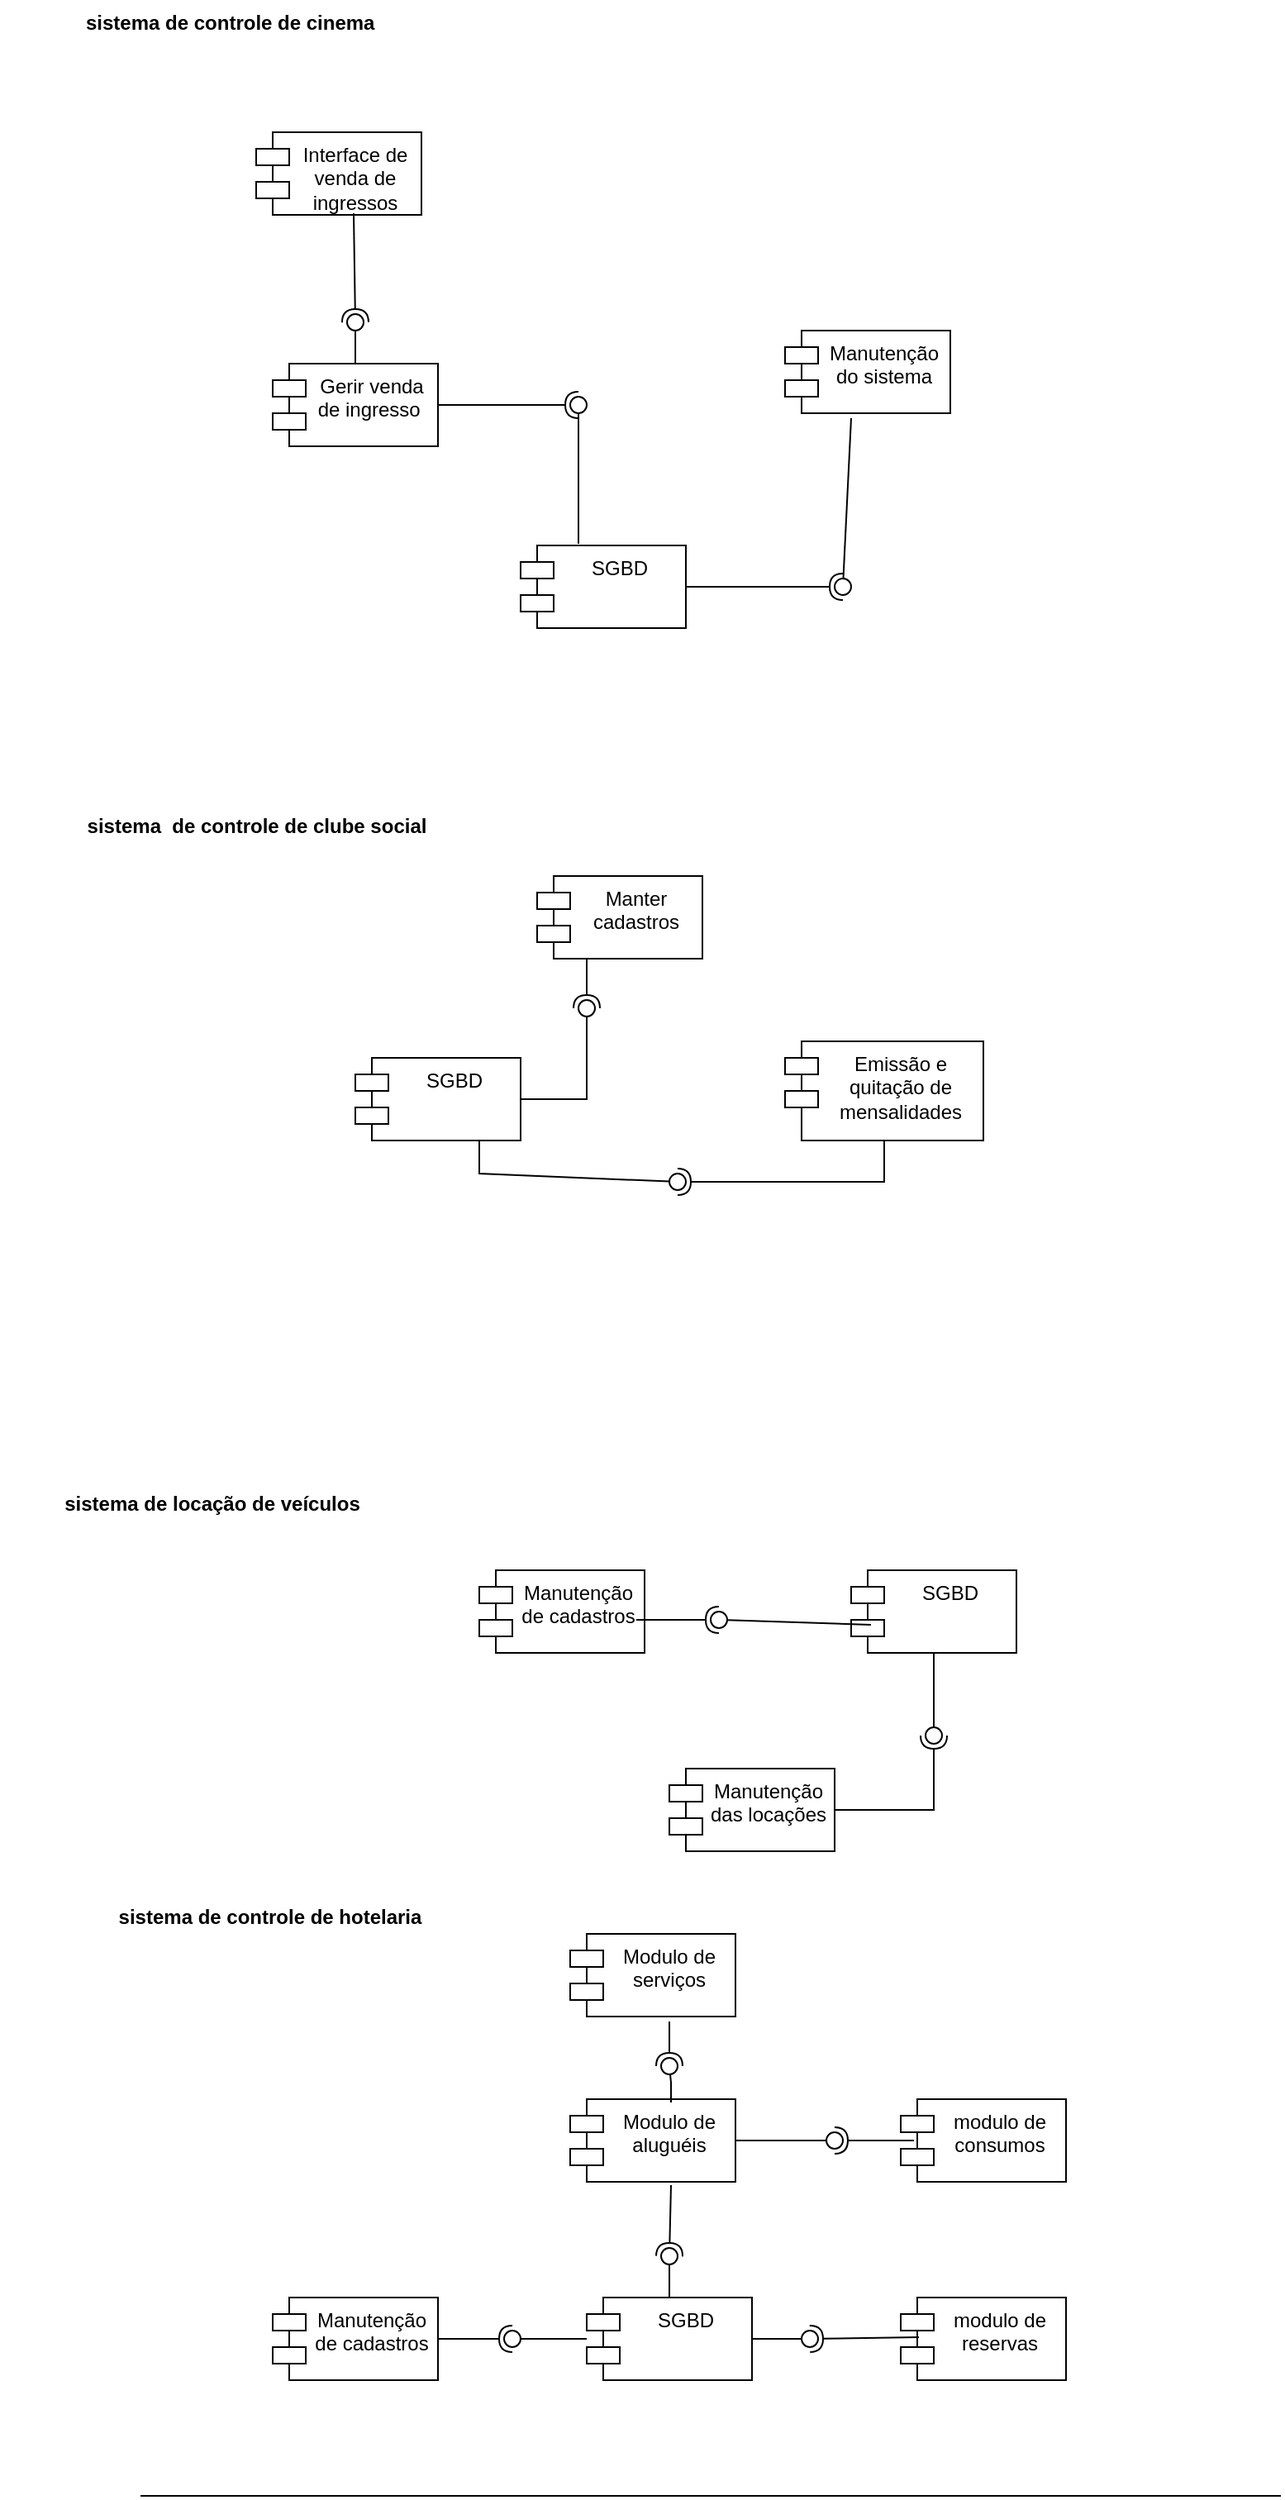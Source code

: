 <mxfile version="22.1.0" type="github">
  <diagram name="Página-1" id="GWnw-stzMg_zgi96cSFB">
    <mxGraphModel dx="954" dy="564" grid="1" gridSize="10" guides="1" tooltips="1" connect="1" arrows="1" fold="1" page="1" pageScale="1" pageWidth="827" pageHeight="1169" math="0" shadow="0">
      <root>
        <mxCell id="0" />
        <mxCell id="1" parent="0" />
        <mxCell id="xAnBN4XjRfQJHjXndQy3-1" value="Gerir venda de ingresso&amp;nbsp;" style="shape=module;align=left;spacingLeft=20;align=center;verticalAlign=top;whiteSpace=wrap;html=1;" vertex="1" parent="1">
          <mxGeometry x="180" y="350" width="100" height="50" as="geometry" />
        </mxCell>
        <mxCell id="xAnBN4XjRfQJHjXndQy3-2" value="SGBD" style="shape=module;align=left;spacingLeft=20;align=center;verticalAlign=top;whiteSpace=wrap;html=1;" vertex="1" parent="1">
          <mxGeometry x="330" y="460" width="100" height="50" as="geometry" />
        </mxCell>
        <mxCell id="xAnBN4XjRfQJHjXndQy3-4" value="Manutenção do sistema" style="shape=module;align=left;spacingLeft=20;align=center;verticalAlign=top;whiteSpace=wrap;html=1;" vertex="1" parent="1">
          <mxGeometry x="490" y="330" width="100" height="50" as="geometry" />
        </mxCell>
        <mxCell id="xAnBN4XjRfQJHjXndQy3-8" value="" style="rounded=0;orthogonalLoop=1;jettySize=auto;html=1;endArrow=halfCircle;endFill=0;endSize=6;strokeWidth=1;sketch=0;exitX=1;exitY=0.5;exitDx=0;exitDy=0;" edge="1" target="xAnBN4XjRfQJHjXndQy3-10" parent="1" source="xAnBN4XjRfQJHjXndQy3-1">
          <mxGeometry relative="1" as="geometry">
            <mxPoint x="280" y="370" as="sourcePoint" />
          </mxGeometry>
        </mxCell>
        <mxCell id="xAnBN4XjRfQJHjXndQy3-9" value="" style="rounded=0;orthogonalLoop=1;jettySize=auto;html=1;endArrow=oval;endFill=0;sketch=0;sourcePerimeterSpacing=0;targetPerimeterSpacing=0;endSize=10;exitX=0.35;exitY=-0.02;exitDx=0;exitDy=0;exitPerimeter=0;" edge="1" target="xAnBN4XjRfQJHjXndQy3-10" parent="1" source="xAnBN4XjRfQJHjXndQy3-2">
          <mxGeometry relative="1" as="geometry">
            <mxPoint x="300" y="370" as="sourcePoint" />
          </mxGeometry>
        </mxCell>
        <mxCell id="xAnBN4XjRfQJHjXndQy3-10" value="" style="ellipse;whiteSpace=wrap;html=1;align=center;aspect=fixed;fillColor=none;strokeColor=none;resizable=0;perimeter=centerPerimeter;rotatable=0;allowArrows=0;points=[];outlineConnect=1;" vertex="1" parent="1">
          <mxGeometry x="360" y="370" width="10" height="10" as="geometry" />
        </mxCell>
        <mxCell id="xAnBN4XjRfQJHjXndQy3-11" value="" style="rounded=0;orthogonalLoop=1;jettySize=auto;html=1;endArrow=halfCircle;endFill=0;endSize=6;strokeWidth=1;sketch=0;exitX=1;exitY=0.5;exitDx=0;exitDy=0;" edge="1" target="xAnBN4XjRfQJHjXndQy3-13" parent="1" source="xAnBN4XjRfQJHjXndQy3-2">
          <mxGeometry relative="1" as="geometry">
            <mxPoint x="580" y="485" as="sourcePoint" />
          </mxGeometry>
        </mxCell>
        <mxCell id="xAnBN4XjRfQJHjXndQy3-12" value="" style="rounded=0;orthogonalLoop=1;jettySize=auto;html=1;endArrow=oval;endFill=0;sketch=0;sourcePerimeterSpacing=0;targetPerimeterSpacing=0;endSize=10;exitX=0.4;exitY=1.06;exitDx=0;exitDy=0;exitPerimeter=0;" edge="1" target="xAnBN4XjRfQJHjXndQy3-13" parent="1" source="xAnBN4XjRfQJHjXndQy3-4">
          <mxGeometry relative="1" as="geometry">
            <mxPoint x="460" y="485" as="sourcePoint" />
          </mxGeometry>
        </mxCell>
        <mxCell id="xAnBN4XjRfQJHjXndQy3-13" value="" style="ellipse;whiteSpace=wrap;html=1;align=center;aspect=fixed;fillColor=none;strokeColor=none;resizable=0;perimeter=centerPerimeter;rotatable=0;allowArrows=0;points=[];outlineConnect=1;" vertex="1" parent="1">
          <mxGeometry x="520" y="480" width="10" height="10" as="geometry" />
        </mxCell>
        <mxCell id="xAnBN4XjRfQJHjXndQy3-19" value="" style="ellipse;whiteSpace=wrap;html=1;align=center;aspect=fixed;fillColor=none;strokeColor=none;resizable=0;perimeter=centerPerimeter;rotatable=0;allowArrows=0;points=[];outlineConnect=1;" vertex="1" parent="1">
          <mxGeometry x="405" y="450" width="10" height="10" as="geometry" />
        </mxCell>
        <mxCell id="xAnBN4XjRfQJHjXndQy3-20" value="Interface de venda de ingressos" style="shape=module;align=left;spacingLeft=20;align=center;verticalAlign=top;whiteSpace=wrap;html=1;" vertex="1" parent="1">
          <mxGeometry x="170" y="210" width="100" height="50" as="geometry" />
        </mxCell>
        <mxCell id="xAnBN4XjRfQJHjXndQy3-22" value="" style="rounded=0;orthogonalLoop=1;jettySize=auto;html=1;endArrow=halfCircle;endFill=0;endSize=6;strokeWidth=1;sketch=0;exitX=0.59;exitY=0.98;exitDx=0;exitDy=0;exitPerimeter=0;" edge="1" target="xAnBN4XjRfQJHjXndQy3-24" parent="1" source="xAnBN4XjRfQJHjXndQy3-20">
          <mxGeometry relative="1" as="geometry">
            <mxPoint x="250" y="325" as="sourcePoint" />
          </mxGeometry>
        </mxCell>
        <mxCell id="xAnBN4XjRfQJHjXndQy3-23" value="" style="rounded=0;orthogonalLoop=1;jettySize=auto;html=1;endArrow=oval;endFill=0;sketch=0;sourcePerimeterSpacing=0;targetPerimeterSpacing=0;endSize=10;exitX=0.5;exitY=0;exitDx=0;exitDy=0;" edge="1" target="xAnBN4XjRfQJHjXndQy3-24" parent="1" source="xAnBN4XjRfQJHjXndQy3-1">
          <mxGeometry relative="1" as="geometry">
            <mxPoint x="210" y="325" as="sourcePoint" />
          </mxGeometry>
        </mxCell>
        <mxCell id="xAnBN4XjRfQJHjXndQy3-24" value="" style="ellipse;whiteSpace=wrap;html=1;align=center;aspect=fixed;fillColor=none;strokeColor=none;resizable=0;perimeter=centerPerimeter;rotatable=0;allowArrows=0;points=[];outlineConnect=1;" vertex="1" parent="1">
          <mxGeometry x="225" y="320" width="10" height="10" as="geometry" />
        </mxCell>
        <mxCell id="xAnBN4XjRfQJHjXndQy3-25" value="sistema de controle de cinema" style="text;whiteSpace=wrap;fontStyle=1" vertex="1" parent="1">
          <mxGeometry x="65" y="130" width="195" height="30" as="geometry" />
        </mxCell>
        <mxCell id="xAnBN4XjRfQJHjXndQy3-26" value="SGBD" style="shape=module;align=left;spacingLeft=20;align=center;verticalAlign=top;whiteSpace=wrap;html=1;" vertex="1" parent="1">
          <mxGeometry x="230" y="770" width="100" height="50" as="geometry" />
        </mxCell>
        <mxCell id="xAnBN4XjRfQJHjXndQy3-27" value="Emissão e quitação de mensalidades" style="shape=module;align=left;spacingLeft=20;align=center;verticalAlign=top;whiteSpace=wrap;html=1;" vertex="1" parent="1">
          <mxGeometry x="490" y="760" width="120" height="60" as="geometry" />
        </mxCell>
        <mxCell id="xAnBN4XjRfQJHjXndQy3-28" value="Manter cadastros" style="shape=module;align=left;spacingLeft=20;align=center;verticalAlign=top;whiteSpace=wrap;html=1;" vertex="1" parent="1">
          <mxGeometry x="340" y="660" width="100" height="50" as="geometry" />
        </mxCell>
        <mxCell id="xAnBN4XjRfQJHjXndQy3-30" value="" style="rounded=0;orthogonalLoop=1;jettySize=auto;html=1;endArrow=halfCircle;endFill=0;endSize=6;strokeWidth=1;sketch=0;exitX=0.3;exitY=1;exitDx=0;exitDy=0;exitPerimeter=0;" edge="1" parent="1" source="xAnBN4XjRfQJHjXndQy3-28">
          <mxGeometry relative="1" as="geometry">
            <mxPoint x="280" y="705" as="sourcePoint" />
            <mxPoint x="370" y="740" as="targetPoint" />
          </mxGeometry>
        </mxCell>
        <mxCell id="xAnBN4XjRfQJHjXndQy3-31" value="" style="rounded=0;orthogonalLoop=1;jettySize=auto;html=1;endArrow=oval;endFill=0;sketch=0;sourcePerimeterSpacing=0;targetPerimeterSpacing=0;endSize=10;exitX=1;exitY=0.5;exitDx=0;exitDy=0;" edge="1" parent="1" source="xAnBN4XjRfQJHjXndQy3-26">
          <mxGeometry relative="1" as="geometry">
            <mxPoint x="240" y="705" as="sourcePoint" />
            <mxPoint x="370" y="740" as="targetPoint" />
            <Array as="points">
              <mxPoint x="370" y="795" />
            </Array>
          </mxGeometry>
        </mxCell>
        <mxCell id="xAnBN4XjRfQJHjXndQy3-32" value="" style="ellipse;whiteSpace=wrap;html=1;align=center;aspect=fixed;fillColor=none;strokeColor=none;resizable=0;perimeter=centerPerimeter;rotatable=0;allowArrows=0;points=[];outlineConnect=1;" vertex="1" parent="1">
          <mxGeometry x="255" y="700" width="10" height="10" as="geometry" />
        </mxCell>
        <mxCell id="xAnBN4XjRfQJHjXndQy3-33" value="" style="rounded=0;orthogonalLoop=1;jettySize=auto;html=1;endArrow=halfCircle;endFill=0;endSize=6;strokeWidth=1;sketch=0;exitX=0.5;exitY=1;exitDx=0;exitDy=0;entryX=1.1;entryY=-0.4;entryDx=0;entryDy=0;entryPerimeter=0;" edge="1" target="xAnBN4XjRfQJHjXndQy3-35" parent="1" source="xAnBN4XjRfQJHjXndQy3-27">
          <mxGeometry relative="1" as="geometry">
            <mxPoint x="445" y="815" as="sourcePoint" />
            <Array as="points">
              <mxPoint x="550" y="845" />
            </Array>
          </mxGeometry>
        </mxCell>
        <mxCell id="xAnBN4XjRfQJHjXndQy3-34" value="" style="rounded=0;orthogonalLoop=1;jettySize=auto;html=1;endArrow=oval;endFill=0;sketch=0;sourcePerimeterSpacing=0;targetPerimeterSpacing=0;endSize=10;exitX=0.75;exitY=1;exitDx=0;exitDy=0;" edge="1" target="xAnBN4XjRfQJHjXndQy3-35" parent="1" source="xAnBN4XjRfQJHjXndQy3-26">
          <mxGeometry relative="1" as="geometry">
            <mxPoint x="405" y="815" as="sourcePoint" />
            <Array as="points">
              <mxPoint x="305" y="840" />
            </Array>
          </mxGeometry>
        </mxCell>
        <mxCell id="xAnBN4XjRfQJHjXndQy3-35" value="" style="ellipse;whiteSpace=wrap;html=1;align=center;aspect=fixed;fillColor=none;strokeColor=none;resizable=0;perimeter=centerPerimeter;rotatable=0;allowArrows=0;points=[];outlineConnect=1;" vertex="1" parent="1">
          <mxGeometry x="420" y="840" width="10" height="10" as="geometry" />
        </mxCell>
        <mxCell id="xAnBN4XjRfQJHjXndQy3-39" value="sistema&amp;nbsp; de controle de clube social" style="text;align=center;fontStyle=1;verticalAlign=middle;spacingLeft=3;spacingRight=3;strokeColor=none;rotatable=0;points=[[0,0.5],[1,0.5]];portConstraint=eastwest;html=1;" vertex="1" parent="1">
          <mxGeometry x="60" y="610" width="220" height="40" as="geometry" />
        </mxCell>
        <mxCell id="xAnBN4XjRfQJHjXndQy3-40" value="Manutenção de cadastros" style="shape=module;align=left;spacingLeft=20;align=center;verticalAlign=top;whiteSpace=wrap;html=1;" vertex="1" parent="1">
          <mxGeometry x="305" y="1080" width="100" height="50" as="geometry" />
        </mxCell>
        <mxCell id="xAnBN4XjRfQJHjXndQy3-41" value="SGBD" style="shape=module;align=left;spacingLeft=20;align=center;verticalAlign=top;whiteSpace=wrap;html=1;" vertex="1" parent="1">
          <mxGeometry x="530" y="1080" width="100" height="50" as="geometry" />
        </mxCell>
        <mxCell id="xAnBN4XjRfQJHjXndQy3-42" value="Manutenção das locações" style="shape=module;align=left;spacingLeft=20;align=center;verticalAlign=top;whiteSpace=wrap;html=1;" vertex="1" parent="1">
          <mxGeometry x="420" y="1200" width="100" height="50" as="geometry" />
        </mxCell>
        <mxCell id="xAnBN4XjRfQJHjXndQy3-44" value="" style="rounded=0;orthogonalLoop=1;jettySize=auto;html=1;endArrow=halfCircle;endFill=0;endSize=6;strokeWidth=1;sketch=0;exitX=0.95;exitY=0.6;exitDx=0;exitDy=0;exitPerimeter=0;" edge="1" parent="1" source="xAnBN4XjRfQJHjXndQy3-40">
          <mxGeometry relative="1" as="geometry">
            <mxPoint x="420" y="1110" as="sourcePoint" />
            <mxPoint x="450" y="1110" as="targetPoint" />
            <Array as="points">
              <mxPoint x="430" y="1110" />
            </Array>
          </mxGeometry>
        </mxCell>
        <mxCell id="xAnBN4XjRfQJHjXndQy3-45" value="" style="rounded=0;orthogonalLoop=1;jettySize=auto;html=1;endArrow=oval;endFill=0;sketch=0;sourcePerimeterSpacing=0;targetPerimeterSpacing=0;endSize=10;exitX=0.12;exitY=0.66;exitDx=0;exitDy=0;exitPerimeter=0;" edge="1" parent="1" source="xAnBN4XjRfQJHjXndQy3-41">
          <mxGeometry relative="1" as="geometry">
            <mxPoint x="540" y="1130" as="sourcePoint" />
            <mxPoint x="450" y="1110" as="targetPoint" />
            <Array as="points" />
          </mxGeometry>
        </mxCell>
        <mxCell id="xAnBN4XjRfQJHjXndQy3-46" value="" style="ellipse;whiteSpace=wrap;html=1;align=center;aspect=fixed;fillColor=none;strokeColor=none;resizable=0;perimeter=centerPerimeter;rotatable=0;allowArrows=0;points=[];outlineConnect=1;" vertex="1" parent="1">
          <mxGeometry x="335" y="1180" width="10" height="10" as="geometry" />
        </mxCell>
        <mxCell id="xAnBN4XjRfQJHjXndQy3-49" value="" style="rounded=0;orthogonalLoop=1;jettySize=auto;html=1;endArrow=halfCircle;endFill=0;endSize=6;strokeWidth=1;sketch=0;exitX=1;exitY=0.5;exitDx=0;exitDy=0;" edge="1" parent="1" source="xAnBN4XjRfQJHjXndQy3-42">
          <mxGeometry relative="1" as="geometry">
            <mxPoint x="580" y="1180" as="sourcePoint" />
            <mxPoint x="580" y="1180" as="targetPoint" />
            <Array as="points">
              <mxPoint x="560" y="1225" />
              <mxPoint x="580" y="1225" />
            </Array>
          </mxGeometry>
        </mxCell>
        <mxCell id="xAnBN4XjRfQJHjXndQy3-50" value="" style="rounded=0;orthogonalLoop=1;jettySize=auto;html=1;endArrow=oval;endFill=0;sketch=0;sourcePerimeterSpacing=0;targetPerimeterSpacing=0;endSize=10;exitX=0.5;exitY=1;exitDx=0;exitDy=0;" edge="1" parent="1" source="xAnBN4XjRfQJHjXndQy3-41">
          <mxGeometry relative="1" as="geometry">
            <mxPoint x="360" y="1185" as="sourcePoint" />
            <mxPoint x="580" y="1180" as="targetPoint" />
          </mxGeometry>
        </mxCell>
        <mxCell id="xAnBN4XjRfQJHjXndQy3-51" value="" style="ellipse;whiteSpace=wrap;html=1;align=center;aspect=fixed;fillColor=none;strokeColor=none;resizable=0;perimeter=centerPerimeter;rotatable=0;allowArrows=0;points=[];outlineConnect=1;" vertex="1" parent="1">
          <mxGeometry x="375" y="1180" width="10" height="10" as="geometry" />
        </mxCell>
        <mxCell id="xAnBN4XjRfQJHjXndQy3-55" value="sistema de locação de veículos" style="text;align=center;fontStyle=1;verticalAlign=middle;spacingLeft=3;spacingRight=3;strokeColor=none;rotatable=0;points=[[0,0.5],[1,0.5]];portConstraint=eastwest;html=1;" vertex="1" parent="1">
          <mxGeometry x="15" y="1020" width="255" height="40" as="geometry" />
        </mxCell>
        <mxCell id="xAnBN4XjRfQJHjXndQy3-56" value="Manutenção de cadastros" style="shape=module;align=left;spacingLeft=20;align=center;verticalAlign=top;whiteSpace=wrap;html=1;" vertex="1" parent="1">
          <mxGeometry x="180" y="1520" width="100" height="50" as="geometry" />
        </mxCell>
        <mxCell id="xAnBN4XjRfQJHjXndQy3-57" value="sistema de controle de hotelaria" style="text;align=center;fontStyle=1;verticalAlign=middle;spacingLeft=3;spacingRight=3;strokeColor=none;rotatable=0;points=[[0,0.5],[1,0.5]];portConstraint=eastwest;html=1;" vertex="1" parent="1">
          <mxGeometry x="65" y="1270" width="225" height="40" as="geometry" />
        </mxCell>
        <mxCell id="xAnBN4XjRfQJHjXndQy3-58" value="modulo de reservas" style="shape=module;align=left;spacingLeft=20;align=center;verticalAlign=top;whiteSpace=wrap;html=1;" vertex="1" parent="1">
          <mxGeometry x="560" y="1520" width="100" height="50" as="geometry" />
        </mxCell>
        <mxCell id="xAnBN4XjRfQJHjXndQy3-59" value="Modulo de aluguéis" style="shape=module;align=left;spacingLeft=20;align=center;verticalAlign=top;whiteSpace=wrap;html=1;" vertex="1" parent="1">
          <mxGeometry x="360" y="1400" width="100" height="50" as="geometry" />
        </mxCell>
        <mxCell id="xAnBN4XjRfQJHjXndQy3-60" value="SGBD" style="shape=module;align=left;spacingLeft=20;align=center;verticalAlign=top;whiteSpace=wrap;html=1;" vertex="1" parent="1">
          <mxGeometry x="370" y="1520" width="100" height="50" as="geometry" />
        </mxCell>
        <mxCell id="xAnBN4XjRfQJHjXndQy3-70" value="" style="rounded=0;orthogonalLoop=1;jettySize=auto;html=1;endArrow=halfCircle;endFill=0;endSize=6;strokeWidth=1;sketch=0;exitX=1;exitY=0.5;exitDx=0;exitDy=0;" edge="1" target="xAnBN4XjRfQJHjXndQy3-72" parent="1" source="xAnBN4XjRfQJHjXndQy3-56">
          <mxGeometry relative="1" as="geometry">
            <mxPoint x="345" y="1545" as="sourcePoint" />
          </mxGeometry>
        </mxCell>
        <mxCell id="xAnBN4XjRfQJHjXndQy3-71" value="" style="rounded=0;orthogonalLoop=1;jettySize=auto;html=1;endArrow=oval;endFill=0;sketch=0;sourcePerimeterSpacing=0;targetPerimeterSpacing=0;endSize=10;" edge="1" target="xAnBN4XjRfQJHjXndQy3-72" parent="1" source="xAnBN4XjRfQJHjXndQy3-60">
          <mxGeometry relative="1" as="geometry">
            <mxPoint x="305" y="1545" as="sourcePoint" />
          </mxGeometry>
        </mxCell>
        <mxCell id="xAnBN4XjRfQJHjXndQy3-72" value="" style="ellipse;whiteSpace=wrap;html=1;align=center;aspect=fixed;fillColor=none;strokeColor=none;resizable=0;perimeter=centerPerimeter;rotatable=0;allowArrows=0;points=[];outlineConnect=1;" vertex="1" parent="1">
          <mxGeometry x="320" y="1540" width="10" height="10" as="geometry" />
        </mxCell>
        <mxCell id="xAnBN4XjRfQJHjXndQy3-73" value="modulo de consumos" style="shape=module;align=left;spacingLeft=20;align=center;verticalAlign=top;whiteSpace=wrap;html=1;" vertex="1" parent="1">
          <mxGeometry x="560" y="1400" width="100" height="50" as="geometry" />
        </mxCell>
        <mxCell id="xAnBN4XjRfQJHjXndQy3-74" value="Modulo de serviços" style="shape=module;align=left;spacingLeft=20;align=center;verticalAlign=top;whiteSpace=wrap;html=1;" vertex="1" parent="1">
          <mxGeometry x="360" y="1300" width="100" height="50" as="geometry" />
        </mxCell>
        <mxCell id="xAnBN4XjRfQJHjXndQy3-81" value="" style="rounded=0;orthogonalLoop=1;jettySize=auto;html=1;endArrow=halfCircle;endFill=0;endSize=6;strokeWidth=1;sketch=0;exitX=0.11;exitY=0.48;exitDx=0;exitDy=0;exitPerimeter=0;" edge="1" target="xAnBN4XjRfQJHjXndQy3-83" parent="1" source="xAnBN4XjRfQJHjXndQy3-58">
          <mxGeometry relative="1" as="geometry">
            <mxPoint x="590" y="1540" as="sourcePoint" />
          </mxGeometry>
        </mxCell>
        <mxCell id="xAnBN4XjRfQJHjXndQy3-82" value="" style="rounded=0;orthogonalLoop=1;jettySize=auto;html=1;endArrow=oval;endFill=0;sketch=0;sourcePerimeterSpacing=0;targetPerimeterSpacing=0;endSize=10;" edge="1" target="xAnBN4XjRfQJHjXndQy3-83" parent="1" source="xAnBN4XjRfQJHjXndQy3-60">
          <mxGeometry relative="1" as="geometry">
            <mxPoint x="480" y="1535" as="sourcePoint" />
          </mxGeometry>
        </mxCell>
        <mxCell id="xAnBN4XjRfQJHjXndQy3-83" value="" style="ellipse;whiteSpace=wrap;html=1;align=center;aspect=fixed;fillColor=none;strokeColor=none;resizable=0;perimeter=centerPerimeter;rotatable=0;allowArrows=0;points=[];outlineConnect=1;" vertex="1" parent="1">
          <mxGeometry x="500" y="1540" width="10" height="10" as="geometry" />
        </mxCell>
        <mxCell id="xAnBN4XjRfQJHjXndQy3-90" value="" style="rounded=0;orthogonalLoop=1;jettySize=auto;html=1;endArrow=halfCircle;endFill=0;endSize=6;strokeWidth=1;sketch=0;exitX=0.61;exitY=1.04;exitDx=0;exitDy=0;exitPerimeter=0;" edge="1" target="xAnBN4XjRfQJHjXndQy3-92" parent="1" source="xAnBN4XjRfQJHjXndQy3-59">
          <mxGeometry relative="1" as="geometry">
            <mxPoint x="440" y="1495" as="sourcePoint" />
          </mxGeometry>
        </mxCell>
        <mxCell id="xAnBN4XjRfQJHjXndQy3-91" value="" style="rounded=0;orthogonalLoop=1;jettySize=auto;html=1;endArrow=oval;endFill=0;sketch=0;sourcePerimeterSpacing=0;targetPerimeterSpacing=0;endSize=10;" edge="1" target="xAnBN4XjRfQJHjXndQy3-92" parent="1" source="xAnBN4XjRfQJHjXndQy3-60">
          <mxGeometry relative="1" as="geometry">
            <mxPoint x="400" y="1495" as="sourcePoint" />
          </mxGeometry>
        </mxCell>
        <mxCell id="xAnBN4XjRfQJHjXndQy3-92" value="" style="ellipse;whiteSpace=wrap;html=1;align=center;aspect=fixed;fillColor=none;strokeColor=none;resizable=0;perimeter=centerPerimeter;rotatable=0;allowArrows=0;points=[];outlineConnect=1;" vertex="1" parent="1">
          <mxGeometry x="415" y="1490" width="10" height="10" as="geometry" />
        </mxCell>
        <mxCell id="xAnBN4XjRfQJHjXndQy3-93" value="" style="rounded=0;orthogonalLoop=1;jettySize=auto;html=1;endArrow=halfCircle;endFill=0;endSize=6;strokeWidth=1;sketch=0;exitX=0.08;exitY=0.5;exitDx=0;exitDy=0;exitPerimeter=0;" edge="1" target="xAnBN4XjRfQJHjXndQy3-95" parent="1" source="xAnBN4XjRfQJHjXndQy3-73">
          <mxGeometry relative="1" as="geometry">
            <mxPoint x="540" y="1425" as="sourcePoint" />
          </mxGeometry>
        </mxCell>
        <mxCell id="xAnBN4XjRfQJHjXndQy3-94" value="" style="rounded=0;orthogonalLoop=1;jettySize=auto;html=1;endArrow=oval;endFill=0;sketch=0;sourcePerimeterSpacing=0;targetPerimeterSpacing=0;endSize=10;exitX=1;exitY=0.5;exitDx=0;exitDy=0;" edge="1" target="xAnBN4XjRfQJHjXndQy3-95" parent="1" source="xAnBN4XjRfQJHjXndQy3-59">
          <mxGeometry relative="1" as="geometry">
            <mxPoint x="500" y="1425" as="sourcePoint" />
          </mxGeometry>
        </mxCell>
        <mxCell id="xAnBN4XjRfQJHjXndQy3-95" value="" style="ellipse;whiteSpace=wrap;html=1;align=center;aspect=fixed;fillColor=none;strokeColor=none;resizable=0;perimeter=centerPerimeter;rotatable=0;allowArrows=0;points=[];outlineConnect=1;" vertex="1" parent="1">
          <mxGeometry x="515" y="1420" width="10" height="10" as="geometry" />
        </mxCell>
        <mxCell id="xAnBN4XjRfQJHjXndQy3-97" value="" style="rounded=0;orthogonalLoop=1;jettySize=auto;html=1;endArrow=halfCircle;endFill=0;endSize=6;strokeWidth=1;sketch=0;exitX=0.6;exitY=1.06;exitDx=0;exitDy=0;exitPerimeter=0;" edge="1" target="xAnBN4XjRfQJHjXndQy3-99" parent="1" source="xAnBN4XjRfQJHjXndQy3-74">
          <mxGeometry relative="1" as="geometry">
            <mxPoint x="440" y="1380" as="sourcePoint" />
          </mxGeometry>
        </mxCell>
        <mxCell id="xAnBN4XjRfQJHjXndQy3-98" value="" style="rounded=0;orthogonalLoop=1;jettySize=auto;html=1;endArrow=oval;endFill=0;sketch=0;sourcePerimeterSpacing=0;targetPerimeterSpacing=0;endSize=10;exitX=0.61;exitY=0.04;exitDx=0;exitDy=0;exitPerimeter=0;" edge="1" target="xAnBN4XjRfQJHjXndQy3-99" parent="1" source="xAnBN4XjRfQJHjXndQy3-59">
          <mxGeometry relative="1" as="geometry">
            <mxPoint x="400" y="1380" as="sourcePoint" />
            <Array as="points">
              <mxPoint x="421" y="1390" />
            </Array>
          </mxGeometry>
        </mxCell>
        <mxCell id="xAnBN4XjRfQJHjXndQy3-99" value="" style="ellipse;whiteSpace=wrap;html=1;align=center;aspect=fixed;fillColor=none;strokeColor=none;resizable=0;perimeter=centerPerimeter;rotatable=0;allowArrows=0;points=[];outlineConnect=1;" vertex="1" parent="1">
          <mxGeometry x="415" y="1375" width="10" height="10" as="geometry" />
        </mxCell>
        <mxCell id="xAnBN4XjRfQJHjXndQy3-106" value="" style="endArrow=none;html=1;rounded=0;" edge="1" parent="1">
          <mxGeometry width="50" height="50" relative="1" as="geometry">
            <mxPoint x="100" y="1640" as="sourcePoint" />
            <mxPoint x="790" y="1640" as="targetPoint" />
          </mxGeometry>
        </mxCell>
      </root>
    </mxGraphModel>
  </diagram>
</mxfile>
